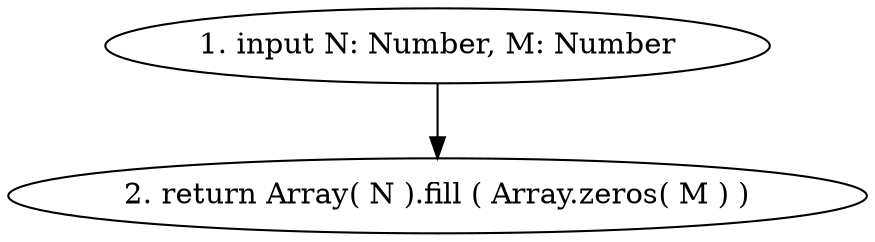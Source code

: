 digraph G {
   INP [label="1. input N: Number, M: Number"]
   RET [label="2. return Array( N ).fill ( Array.zeros( M ) )"]
   
   INP -> RET
}